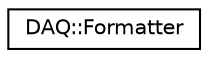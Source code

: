 digraph "Graphical Class Hierarchy"
{
  edge [fontname="Helvetica",fontsize="10",labelfontname="Helvetica",labelfontsize="10"];
  node [fontname="Helvetica",fontsize="10",shape=record];
  rankdir="LR";
  Node0 [label="DAQ::Formatter",height=0.2,width=0.4,color="black", fillcolor="white", style="filled",URL="$classDAQ_1_1Formatter.html"];
}

